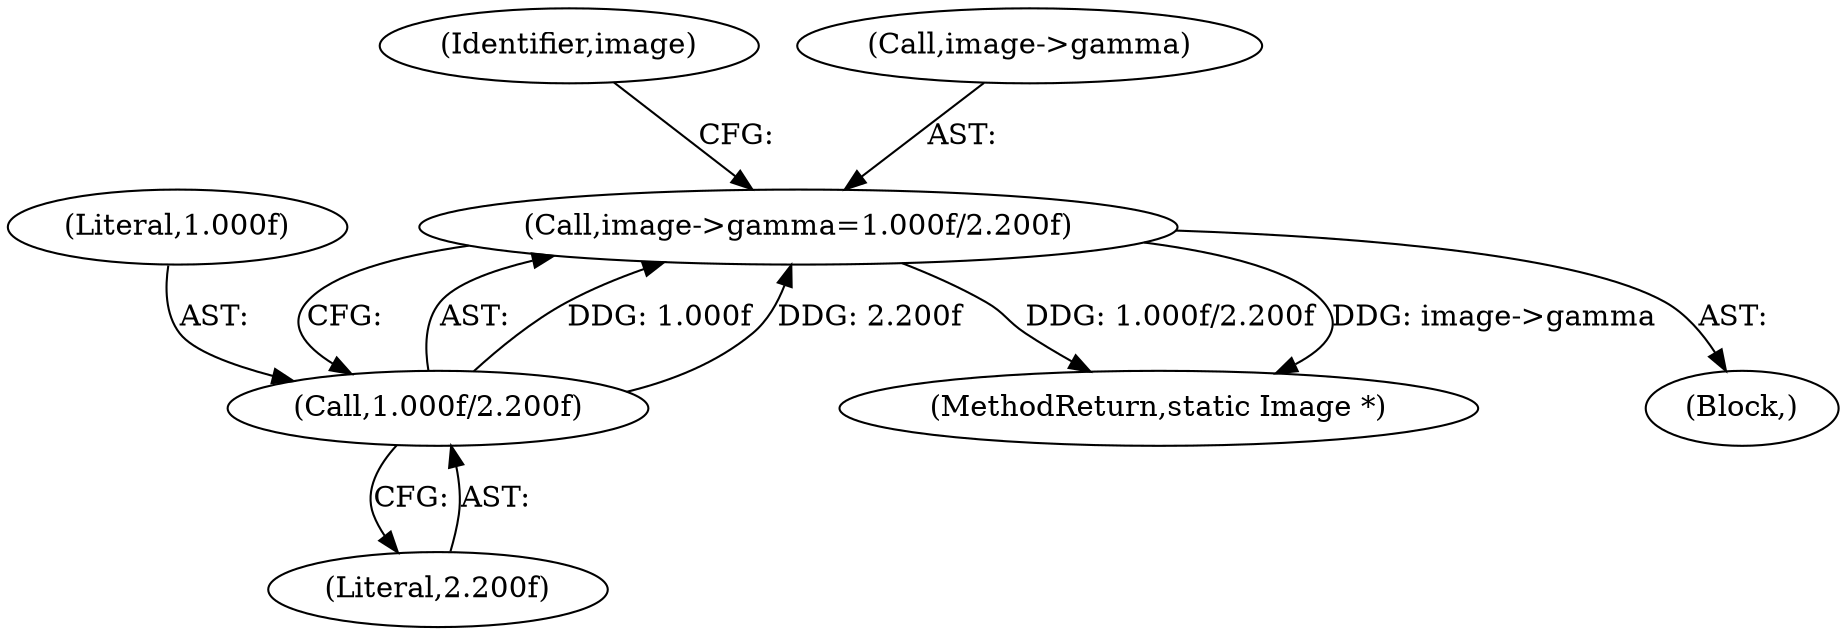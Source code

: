 digraph "0_ImageMagick_76efa969342568841ecf320b5a041685a6d24e0b@pointer" {
"1001427" [label="(Call,image->gamma=1.000f/2.200f)"];
"1001431" [label="(Call,1.000f/2.200f)"];
"1001432" [label="(Literal,1.000f)"];
"1001431" [label="(Call,1.000f/2.200f)"];
"1001427" [label="(Call,image->gamma=1.000f/2.200f)"];
"1001438" [label="(Identifier,image)"];
"1001428" [label="(Call,image->gamma)"];
"1002375" [label="(MethodReturn,static Image *)"];
"1001418" [label="(Block,)"];
"1001433" [label="(Literal,2.200f)"];
"1001427" -> "1001418"  [label="AST: "];
"1001427" -> "1001431"  [label="CFG: "];
"1001428" -> "1001427"  [label="AST: "];
"1001431" -> "1001427"  [label="AST: "];
"1001438" -> "1001427"  [label="CFG: "];
"1001427" -> "1002375"  [label="DDG: image->gamma"];
"1001427" -> "1002375"  [label="DDG: 1.000f/2.200f"];
"1001431" -> "1001427"  [label="DDG: 1.000f"];
"1001431" -> "1001427"  [label="DDG: 2.200f"];
"1001431" -> "1001433"  [label="CFG: "];
"1001432" -> "1001431"  [label="AST: "];
"1001433" -> "1001431"  [label="AST: "];
}
